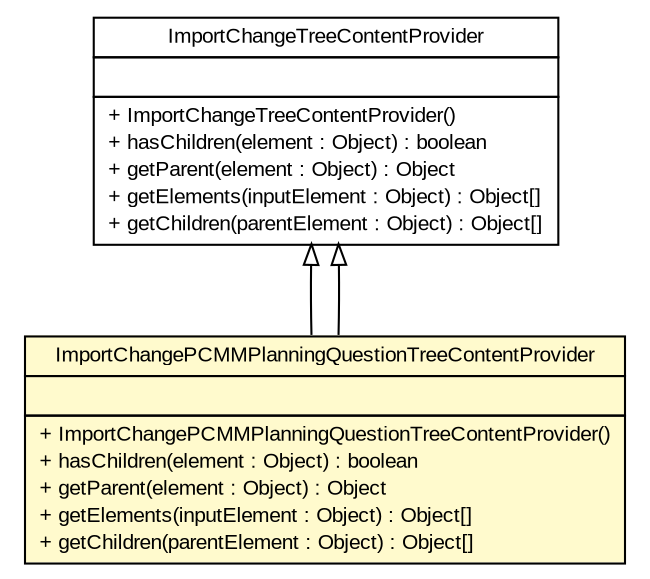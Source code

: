 #!/usr/local/bin/dot
#
# Class diagram 
# Generated by UMLGraph version R5_6-24-gf6e263 (http://www.umlgraph.org/)
#

digraph G {
	edge [fontname="arial",fontsize=10,labelfontname="arial",labelfontsize=10];
	node [fontname="arial",fontsize=10,shape=plaintext];
	nodesep=0.25;
	ranksep=0.5;
	// gov.sandia.cf.parts.dialogs.importation.ImportChangePCMMPlanningQuestionTreeContentProvider
	c215736 [label=<<table title="gov.sandia.cf.parts.dialogs.importation.ImportChangePCMMPlanningQuestionTreeContentProvider" border="0" cellborder="1" cellspacing="0" cellpadding="2" port="p" bgcolor="lemonChiffon" href="./ImportChangePCMMPlanningQuestionTreeContentProvider.html">
		<tr><td><table border="0" cellspacing="0" cellpadding="1">
<tr><td align="center" balign="center"> ImportChangePCMMPlanningQuestionTreeContentProvider </td></tr>
		</table></td></tr>
		<tr><td><table border="0" cellspacing="0" cellpadding="1">
<tr><td align="left" balign="left">  </td></tr>
		</table></td></tr>
		<tr><td><table border="0" cellspacing="0" cellpadding="1">
<tr><td align="left" balign="left"> + ImportChangePCMMPlanningQuestionTreeContentProvider() </td></tr>
<tr><td align="left" balign="left"> + hasChildren(element : Object) : boolean </td></tr>
<tr><td align="left" balign="left"> + getParent(element : Object) : Object </td></tr>
<tr><td align="left" balign="left"> + getElements(inputElement : Object) : Object[] </td></tr>
<tr><td align="left" balign="left"> + getChildren(parentElement : Object) : Object[] </td></tr>
		</table></td></tr>
		</table>>, URL="./ImportChangePCMMPlanningQuestionTreeContentProvider.html", fontname="arial", fontcolor="black", fontsize=10.0];
	// gov.sandia.cf.parts.dialogs.importation.ImportChangeTreeContentProvider
	c215737 [label=<<table title="gov.sandia.cf.parts.dialogs.importation.ImportChangeTreeContentProvider" border="0" cellborder="1" cellspacing="0" cellpadding="2" port="p" href="./ImportChangeTreeContentProvider.html">
		<tr><td><table border="0" cellspacing="0" cellpadding="1">
<tr><td align="center" balign="center"> ImportChangeTreeContentProvider </td></tr>
		</table></td></tr>
		<tr><td><table border="0" cellspacing="0" cellpadding="1">
<tr><td align="left" balign="left">  </td></tr>
		</table></td></tr>
		<tr><td><table border="0" cellspacing="0" cellpadding="1">
<tr><td align="left" balign="left"> + ImportChangeTreeContentProvider() </td></tr>
<tr><td align="left" balign="left"> + hasChildren(element : Object) : boolean </td></tr>
<tr><td align="left" balign="left"> + getParent(element : Object) : Object </td></tr>
<tr><td align="left" balign="left"> + getElements(inputElement : Object) : Object[] </td></tr>
<tr><td align="left" balign="left"> + getChildren(parentElement : Object) : Object[] </td></tr>
		</table></td></tr>
		</table>>, URL="./ImportChangeTreeContentProvider.html", fontname="arial", fontcolor="black", fontsize=10.0];
	//gov.sandia.cf.parts.dialogs.importation.ImportChangePCMMPlanningQuestionTreeContentProvider extends gov.sandia.cf.parts.dialogs.importation.ImportChangeTreeContentProvider
	c215737:p -> c215736:p [dir=back,arrowtail=empty];
	//gov.sandia.cf.parts.dialogs.importation.ImportChangePCMMPlanningQuestionTreeContentProvider extends gov.sandia.cf.parts.dialogs.importation.ImportChangeTreeContentProvider
	c215737:p -> c215736:p [dir=back,arrowtail=empty];
}

